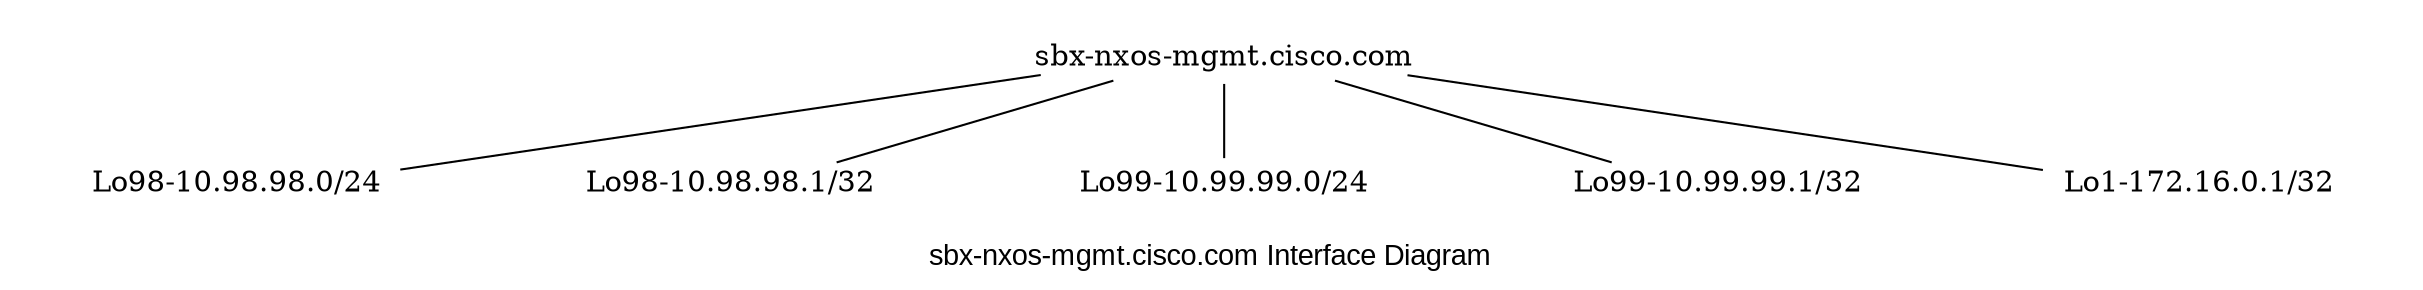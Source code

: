 strict graph "" {
	graph [color=red,
		fontname=arial,
		label="sbx-nxos-mgmt.cisco.com Interface Diagram",
		splines=compound
	];
	node [label="\N"];
	"sbx-nxos-mgmt.cisco.com"	[color="#ffffff",
		image="./images/black_router_128.png",
		label="sbx-nxos-mgmt.cisco.com",
		labelloc=b];
	"Lo98-10.98.98.0/24"	[color="#ffffff",
		image="./images/ip_icon_48.png",
		label="Lo98-10.98.98.0/24",
		labelloc=t];
	"sbx-nxos-mgmt.cisco.com" -- "Lo98-10.98.98.0/24";
	"Lo98-10.98.98.1/32"	[color="#ffffff",
		image="./images/ip_icon_48.png",
		label="Lo98-10.98.98.1/32",
		labelloc=t];
	"sbx-nxos-mgmt.cisco.com" -- "Lo98-10.98.98.1/32";
	"Lo99-10.99.99.0/24"	[color="#ffffff",
		image="./images/ip_icon_48.png",
		label="Lo99-10.99.99.0/24",
		labelloc=t];
	"sbx-nxos-mgmt.cisco.com" -- "Lo99-10.99.99.0/24";
	"Lo99-10.99.99.1/32"	[color="#ffffff",
		image="./images/ip_icon_48.png",
		label="Lo99-10.99.99.1/32",
		labelloc=t];
	"sbx-nxos-mgmt.cisco.com" -- "Lo99-10.99.99.1/32";
	"Lo1-172.16.0.1/32"	[color="#ffffff",
		image="./images/ip_icon_48.png",
		label="Lo1-172.16.0.1/32",
		labelloc=t];
	"sbx-nxos-mgmt.cisco.com" -- "Lo1-172.16.0.1/32";
}
